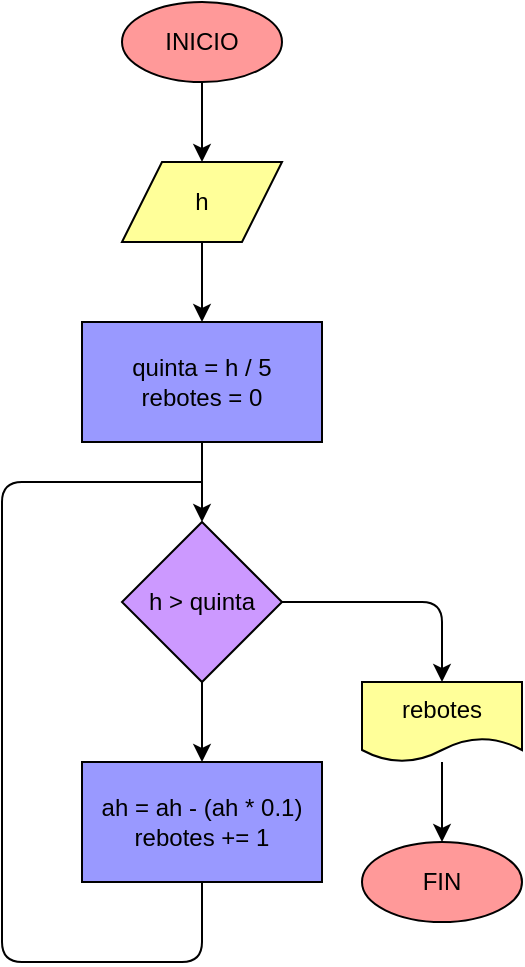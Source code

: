 <mxfile>
    <diagram id="JM96MyOOpL4GvJVYSba6" name="Página-1">
        <mxGraphModel dx="650" dy="516" grid="1" gridSize="10" guides="1" tooltips="1" connect="1" arrows="1" fold="1" page="1" pageScale="1" pageWidth="827" pageHeight="1169" math="0" shadow="0">
            <root>
                <mxCell id="0"/>
                <mxCell id="1" parent="0"/>
                <mxCell id="7" value="" style="edgeStyle=none;html=1;strokeColor=#000000;fontColor=#000000;" parent="1" source="3" target="6" edge="1">
                    <mxGeometry relative="1" as="geometry"/>
                </mxCell>
                <mxCell id="3" value="INICIO" style="ellipse;whiteSpace=wrap;html=1;fillColor=#FF9999;strokeColor=#000000;fontColor=#000000;" parent="1" vertex="1">
                    <mxGeometry x="200" y="80" width="80" height="40" as="geometry"/>
                </mxCell>
                <mxCell id="9" value="" style="edgeStyle=none;html=1;strokeColor=#000000;fontColor=#000000;" parent="1" source="6" target="8" edge="1">
                    <mxGeometry relative="1" as="geometry"/>
                </mxCell>
                <mxCell id="6" value="h" style="shape=parallelogram;perimeter=parallelogramPerimeter;whiteSpace=wrap;html=1;fixedSize=1;strokeColor=#000000;fontColor=#000000;fillColor=#FFFF99;" parent="1" vertex="1">
                    <mxGeometry x="200" y="160" width="80" height="40" as="geometry"/>
                </mxCell>
                <mxCell id="11" value="" style="edgeStyle=none;html=1;strokeColor=#000000;fontColor=#000000;" parent="1" source="8" target="10" edge="1">
                    <mxGeometry relative="1" as="geometry"/>
                </mxCell>
                <mxCell id="8" value="quinta = h / 5&lt;br&gt;rebotes = 0" style="whiteSpace=wrap;html=1;strokeColor=#000000;fontColor=#000000;fillColor=#9999FF;" parent="1" vertex="1">
                    <mxGeometry x="180" y="240" width="120" height="60" as="geometry"/>
                </mxCell>
                <mxCell id="13" value="" style="edgeStyle=none;html=1;strokeColor=#000000;fontColor=#000000;" parent="1" source="10" target="12" edge="1">
                    <mxGeometry relative="1" as="geometry"/>
                </mxCell>
                <mxCell id="16" style="edgeStyle=none;html=1;exitX=1;exitY=0.5;exitDx=0;exitDy=0;entryX=0.5;entryY=0;entryDx=0;entryDy=0;endArrow=classic;endFill=1;strokeColor=#000000;fontColor=#000000;" parent="1" source="10" target="15" edge="1">
                    <mxGeometry relative="1" as="geometry">
                        <Array as="points">
                            <mxPoint x="360" y="380"/>
                        </Array>
                    </mxGeometry>
                </mxCell>
                <mxCell id="10" value="h &amp;gt; quinta" style="rhombus;whiteSpace=wrap;html=1;strokeColor=#000000;fontColor=#000000;fillColor=#CC99FF;" parent="1" vertex="1">
                    <mxGeometry x="200" y="340" width="80" height="80" as="geometry"/>
                </mxCell>
                <mxCell id="14" style="edgeStyle=none;html=1;exitX=0.5;exitY=1;exitDx=0;exitDy=0;endArrow=none;endFill=0;strokeColor=#000000;fontColor=#000000;" parent="1" source="12" edge="1">
                    <mxGeometry relative="1" as="geometry">
                        <mxPoint x="240" y="320" as="targetPoint"/>
                        <Array as="points">
                            <mxPoint x="240" y="560"/>
                            <mxPoint x="140" y="560"/>
                            <mxPoint x="140" y="320"/>
                        </Array>
                    </mxGeometry>
                </mxCell>
                <mxCell id="12" value="ah = ah - (ah * 0.1)&lt;br&gt;rebotes += 1" style="whiteSpace=wrap;html=1;strokeColor=#000000;fontColor=#000000;fillColor=#9999FF;" parent="1" vertex="1">
                    <mxGeometry x="180" y="460" width="120" height="60" as="geometry"/>
                </mxCell>
                <mxCell id="18" style="edgeStyle=none;html=1;entryX=0.5;entryY=0;entryDx=0;entryDy=0;strokeColor=#000000;" edge="1" parent="1" source="15" target="17">
                    <mxGeometry relative="1" as="geometry"/>
                </mxCell>
                <mxCell id="15" value="rebotes" style="shape=document;whiteSpace=wrap;html=1;boundedLbl=1;strokeColor=#000000;fontColor=#000000;fillColor=#FFFF99;" parent="1" vertex="1">
                    <mxGeometry x="320" y="420" width="80" height="40" as="geometry"/>
                </mxCell>
                <mxCell id="17" value="FIN" style="ellipse;whiteSpace=wrap;html=1;strokeColor=#000000;fontColor=#000000;fillColor=#FF9999;" parent="1" vertex="1">
                    <mxGeometry x="320" y="500" width="80" height="40" as="geometry"/>
                </mxCell>
            </root>
        </mxGraphModel>
    </diagram>
</mxfile>